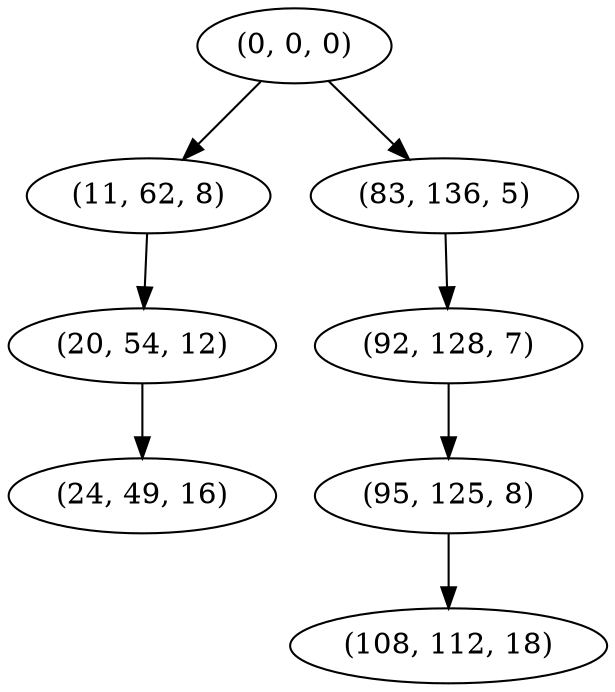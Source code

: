 digraph tree {
    "(0, 0, 0)";
    "(11, 62, 8)";
    "(20, 54, 12)";
    "(24, 49, 16)";
    "(83, 136, 5)";
    "(92, 128, 7)";
    "(95, 125, 8)";
    "(108, 112, 18)";
    "(0, 0, 0)" -> "(11, 62, 8)";
    "(0, 0, 0)" -> "(83, 136, 5)";
    "(11, 62, 8)" -> "(20, 54, 12)";
    "(20, 54, 12)" -> "(24, 49, 16)";
    "(83, 136, 5)" -> "(92, 128, 7)";
    "(92, 128, 7)" -> "(95, 125, 8)";
    "(95, 125, 8)" -> "(108, 112, 18)";
}
